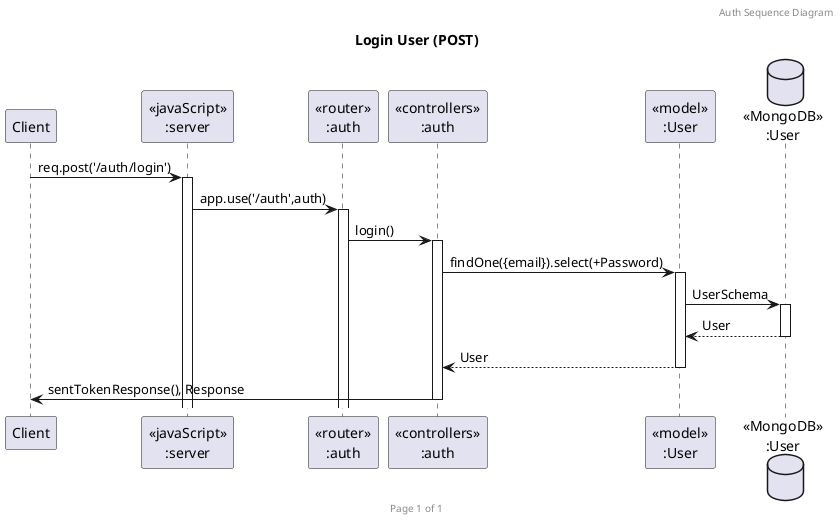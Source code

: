     @startuml Login User (POST)

    header Auth Sequence Diagram
    footer Page %page% of %lastpage%
    title "Login User (POST)"

    participant "Client" as client
    participant "<<javaScript>>\n:server" as server
    participant "<<router>>\n:auth" as routerAuths
    participant "<<controllers>>\n:auth" as controllersAuths
    participant "<<model>>\n:User" as modelAuth
    database "<<MongoDB>>\n:User" as AuthsDatabase

    client-> server ++:req.post('/auth/login')
    server->routerAuths ++:app.use('/auth',auth)
    routerAuths -> controllersAuths ++:login()
    controllersAuths->modelAuth ++: findOne({email}).select(+Password)
    modelAuth ->AuthsDatabase ++: UserSchema
    AuthsDatabase --> modelAuth --: User
    controllersAuths <-- modelAuth --:User
    controllersAuths->client --: sentTokenResponse(), Response

    @enduml
